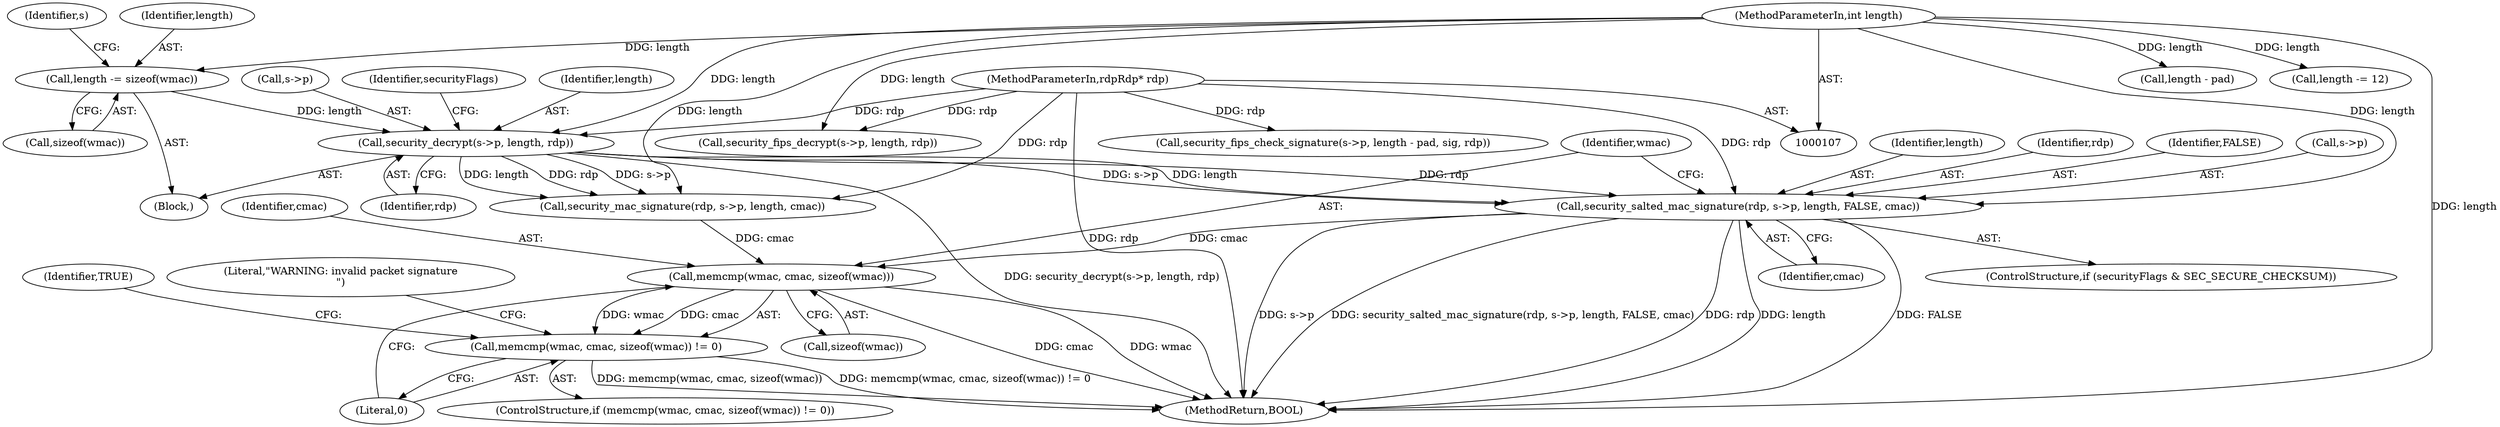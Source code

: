 digraph "1_FreeRDP_7d58aac24fe20ffaad7bd9b40c9ddf457c1b06e7@pointer" {
"1000217" [label="(Call,security_salted_mac_signature(rdp, s->p, length, FALSE, cmac))"];
"1000207" [label="(Call,security_decrypt(s->p, length, rdp))"];
"1000203" [label="(Call,length -= sizeof(wmac))"];
"1000110" [label="(MethodParameterIn,int length)"];
"1000108" [label="(MethodParameterIn,rdpRdp* rdp)"];
"1000235" [label="(Call,memcmp(wmac, cmac, sizeof(wmac)))"];
"1000234" [label="(Call,memcmp(wmac, cmac, sizeof(wmac)) != 0)"];
"1000238" [label="(Call,sizeof(wmac))"];
"1000174" [label="(Call,length - pad)"];
"1000240" [label="(Literal,0)"];
"1000205" [label="(Call,sizeof(wmac))"];
"1000233" [label="(ControlStructure,if (memcmp(wmac, cmac, sizeof(wmac)) != 0))"];
"1000152" [label="(Call,length -= 12)"];
"1000208" [label="(Call,s->p)"];
"1000226" [label="(Call,security_mac_signature(rdp, s->p, length, cmac))"];
"1000237" [label="(Identifier,cmac)"];
"1000209" [label="(Identifier,s)"];
"1000203" [label="(Call,length -= sizeof(wmac))"];
"1000222" [label="(Identifier,length)"];
"1000212" [label="(Identifier,rdp)"];
"1000218" [label="(Identifier,rdp)"];
"1000215" [label="(Identifier,securityFlags)"];
"1000234" [label="(Call,memcmp(wmac, cmac, sizeof(wmac)) != 0)"];
"1000223" [label="(Identifier,FALSE)"];
"1000204" [label="(Identifier,length)"];
"1000170" [label="(Call,security_fips_check_signature(s->p, length - pad, sig, rdp))"];
"1000236" [label="(Identifier,wmac)"];
"1000243" [label="(Literal,\"WARNING: invalid packet signature\n\")"];
"1000224" [label="(Identifier,cmac)"];
"1000217" [label="(Call,security_salted_mac_signature(rdp, s->p, length, FALSE, cmac))"];
"1000112" [label="(Block,)"];
"1000219" [label="(Call,s->p)"];
"1000235" [label="(Call,memcmp(wmac, cmac, sizeof(wmac)))"];
"1000211" [label="(Identifier,length)"];
"1000245" [label="(Identifier,TRUE)"];
"1000246" [label="(MethodReturn,BOOL)"];
"1000213" [label="(ControlStructure,if (securityFlags & SEC_SECURE_CHECKSUM))"];
"1000108" [label="(MethodParameterIn,rdpRdp* rdp)"];
"1000110" [label="(MethodParameterIn,int length)"];
"1000157" [label="(Call,security_fips_decrypt(s->p, length, rdp))"];
"1000207" [label="(Call,security_decrypt(s->p, length, rdp))"];
"1000217" -> "1000213"  [label="AST: "];
"1000217" -> "1000224"  [label="CFG: "];
"1000218" -> "1000217"  [label="AST: "];
"1000219" -> "1000217"  [label="AST: "];
"1000222" -> "1000217"  [label="AST: "];
"1000223" -> "1000217"  [label="AST: "];
"1000224" -> "1000217"  [label="AST: "];
"1000236" -> "1000217"  [label="CFG: "];
"1000217" -> "1000246"  [label="DDG: FALSE"];
"1000217" -> "1000246"  [label="DDG: s->p"];
"1000217" -> "1000246"  [label="DDG: security_salted_mac_signature(rdp, s->p, length, FALSE, cmac)"];
"1000217" -> "1000246"  [label="DDG: rdp"];
"1000217" -> "1000246"  [label="DDG: length"];
"1000207" -> "1000217"  [label="DDG: rdp"];
"1000207" -> "1000217"  [label="DDG: s->p"];
"1000207" -> "1000217"  [label="DDG: length"];
"1000108" -> "1000217"  [label="DDG: rdp"];
"1000110" -> "1000217"  [label="DDG: length"];
"1000217" -> "1000235"  [label="DDG: cmac"];
"1000207" -> "1000112"  [label="AST: "];
"1000207" -> "1000212"  [label="CFG: "];
"1000208" -> "1000207"  [label="AST: "];
"1000211" -> "1000207"  [label="AST: "];
"1000212" -> "1000207"  [label="AST: "];
"1000215" -> "1000207"  [label="CFG: "];
"1000207" -> "1000246"  [label="DDG: security_decrypt(s->p, length, rdp)"];
"1000203" -> "1000207"  [label="DDG: length"];
"1000110" -> "1000207"  [label="DDG: length"];
"1000108" -> "1000207"  [label="DDG: rdp"];
"1000207" -> "1000226"  [label="DDG: rdp"];
"1000207" -> "1000226"  [label="DDG: s->p"];
"1000207" -> "1000226"  [label="DDG: length"];
"1000203" -> "1000112"  [label="AST: "];
"1000203" -> "1000205"  [label="CFG: "];
"1000204" -> "1000203"  [label="AST: "];
"1000205" -> "1000203"  [label="AST: "];
"1000209" -> "1000203"  [label="CFG: "];
"1000110" -> "1000203"  [label="DDG: length"];
"1000110" -> "1000107"  [label="AST: "];
"1000110" -> "1000246"  [label="DDG: length"];
"1000110" -> "1000152"  [label="DDG: length"];
"1000110" -> "1000157"  [label="DDG: length"];
"1000110" -> "1000174"  [label="DDG: length"];
"1000110" -> "1000226"  [label="DDG: length"];
"1000108" -> "1000107"  [label="AST: "];
"1000108" -> "1000246"  [label="DDG: rdp"];
"1000108" -> "1000157"  [label="DDG: rdp"];
"1000108" -> "1000170"  [label="DDG: rdp"];
"1000108" -> "1000226"  [label="DDG: rdp"];
"1000235" -> "1000234"  [label="AST: "];
"1000235" -> "1000238"  [label="CFG: "];
"1000236" -> "1000235"  [label="AST: "];
"1000237" -> "1000235"  [label="AST: "];
"1000238" -> "1000235"  [label="AST: "];
"1000240" -> "1000235"  [label="CFG: "];
"1000235" -> "1000246"  [label="DDG: wmac"];
"1000235" -> "1000246"  [label="DDG: cmac"];
"1000235" -> "1000234"  [label="DDG: wmac"];
"1000235" -> "1000234"  [label="DDG: cmac"];
"1000226" -> "1000235"  [label="DDG: cmac"];
"1000234" -> "1000233"  [label="AST: "];
"1000234" -> "1000240"  [label="CFG: "];
"1000240" -> "1000234"  [label="AST: "];
"1000243" -> "1000234"  [label="CFG: "];
"1000245" -> "1000234"  [label="CFG: "];
"1000234" -> "1000246"  [label="DDG: memcmp(wmac, cmac, sizeof(wmac))"];
"1000234" -> "1000246"  [label="DDG: memcmp(wmac, cmac, sizeof(wmac)) != 0"];
}
